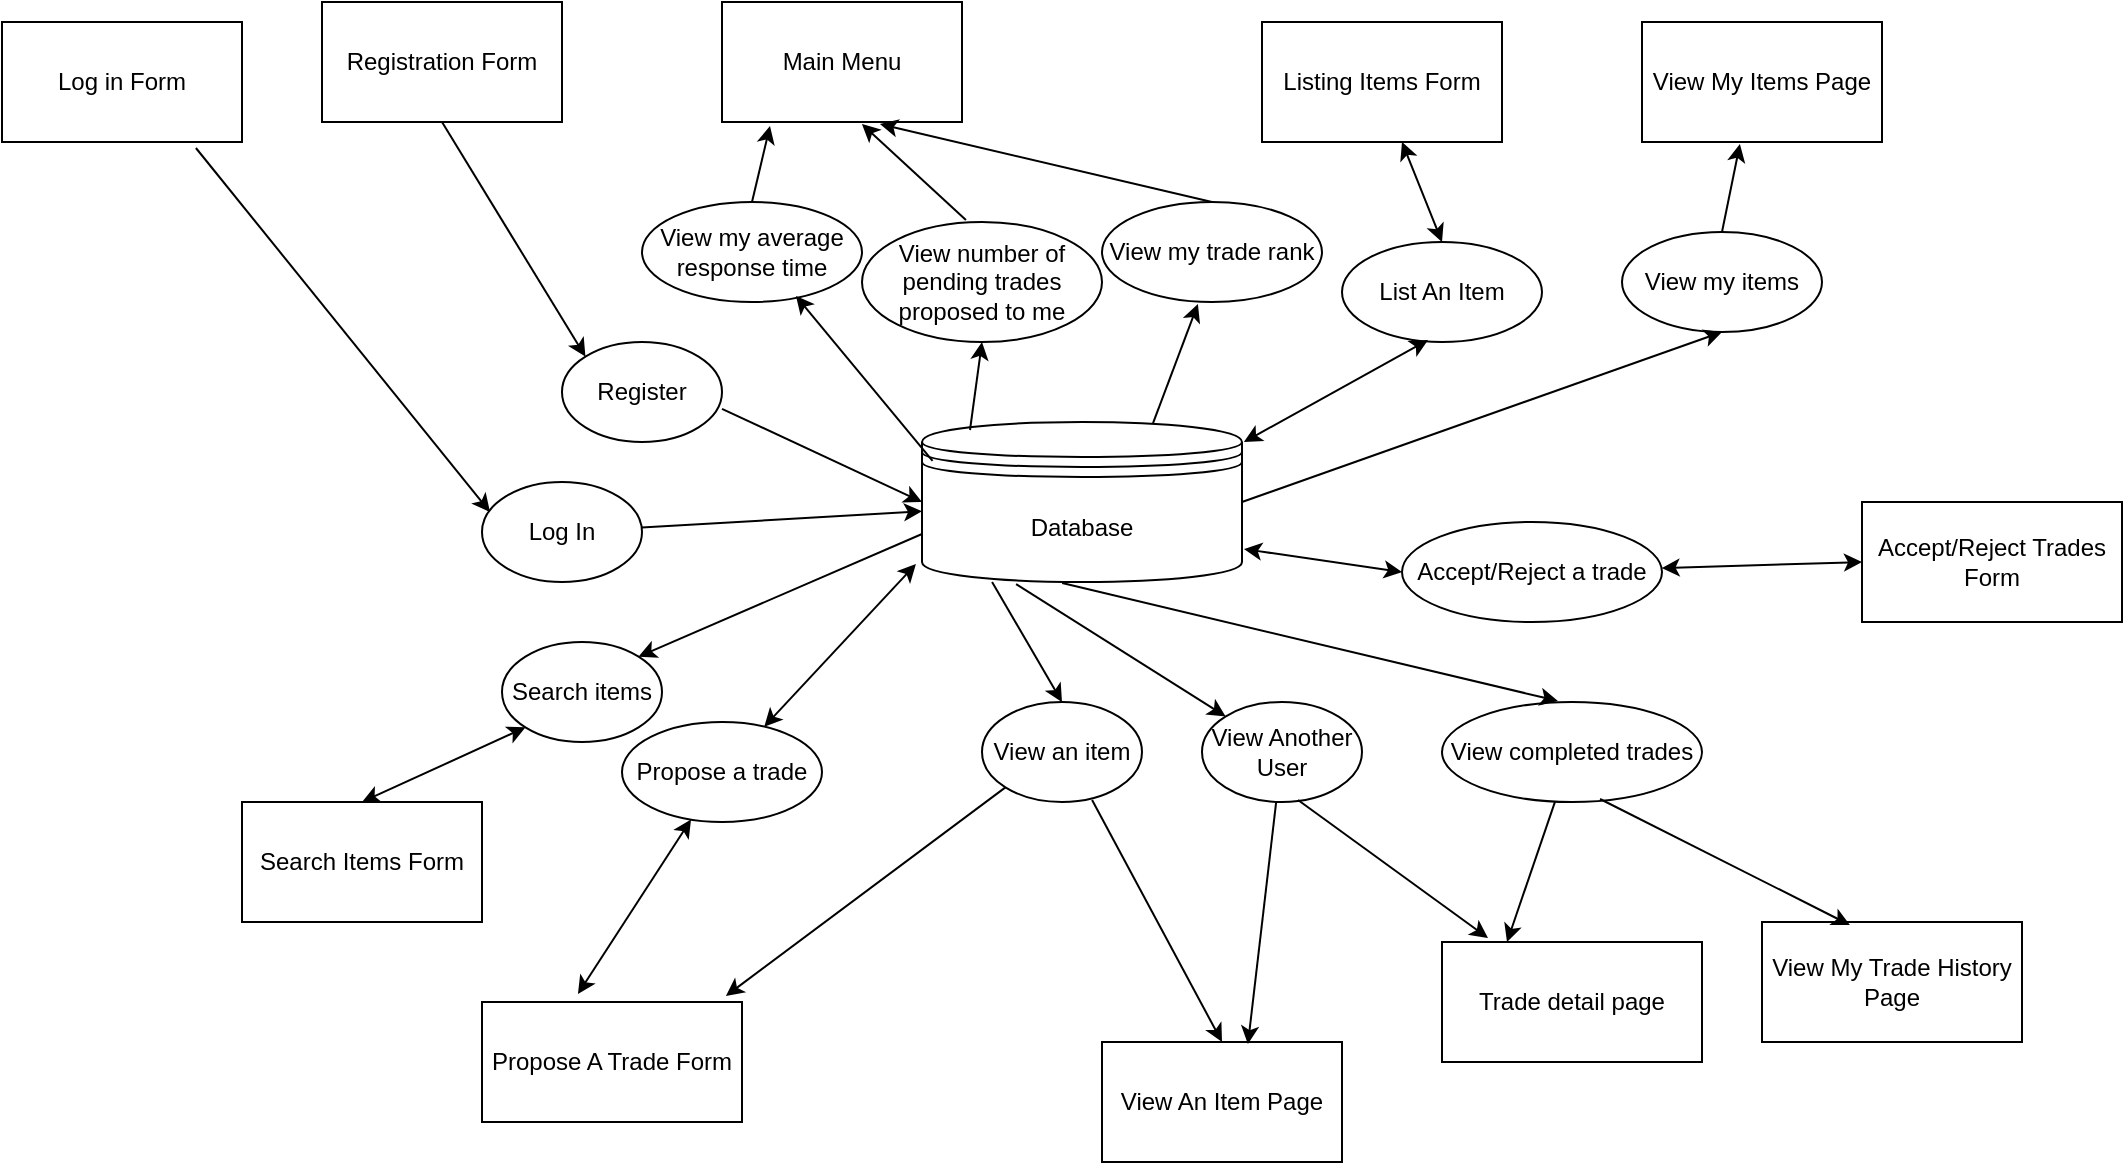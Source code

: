 <mxfile version="18.2.0" type="github">
  <diagram id="C5RBs43oDa-KdzZeNtuy" name="Page-1">
    <mxGraphModel dx="2052" dy="695" grid="1" gridSize="10" guides="0" tooltips="1" connect="1" arrows="1" fold="1" page="1" pageScale="1" pageWidth="827" pageHeight="1169" math="0" shadow="0">
      <root>
        <mxCell id="WIyWlLk6GJQsqaUBKTNV-0" />
        <mxCell id="WIyWlLk6GJQsqaUBKTNV-1" parent="WIyWlLk6GJQsqaUBKTNV-0" />
        <mxCell id="o74IPU1HKzuYtafmRivG-0" value="Database" style="shape=datastore;whiteSpace=wrap;html=1;" vertex="1" parent="WIyWlLk6GJQsqaUBKTNV-1">
          <mxGeometry x="210" y="240" width="160" height="80" as="geometry" />
        </mxCell>
        <mxCell id="o74IPU1HKzuYtafmRivG-1" value="Log in Form" style="rounded=0;whiteSpace=wrap;html=1;" vertex="1" parent="WIyWlLk6GJQsqaUBKTNV-1">
          <mxGeometry x="-250" y="40" width="120" height="60" as="geometry" />
        </mxCell>
        <mxCell id="o74IPU1HKzuYtafmRivG-2" value="Registration Form" style="rounded=0;whiteSpace=wrap;html=1;" vertex="1" parent="WIyWlLk6GJQsqaUBKTNV-1">
          <mxGeometry x="-90" y="30" width="120" height="60" as="geometry" />
        </mxCell>
        <mxCell id="o74IPU1HKzuYtafmRivG-4" value="Main Menu" style="rounded=0;whiteSpace=wrap;html=1;" vertex="1" parent="WIyWlLk6GJQsqaUBKTNV-1">
          <mxGeometry x="110" y="30" width="120" height="60" as="geometry" />
        </mxCell>
        <mxCell id="o74IPU1HKzuYtafmRivG-5" value="Listing Items Form" style="rounded=0;whiteSpace=wrap;html=1;" vertex="1" parent="WIyWlLk6GJQsqaUBKTNV-1">
          <mxGeometry x="380" y="40" width="120" height="60" as="geometry" />
        </mxCell>
        <mxCell id="o74IPU1HKzuYtafmRivG-6" value="View My Items Page" style="rounded=0;whiteSpace=wrap;html=1;" vertex="1" parent="WIyWlLk6GJQsqaUBKTNV-1">
          <mxGeometry x="570" y="40" width="120" height="60" as="geometry" />
        </mxCell>
        <mxCell id="o74IPU1HKzuYtafmRivG-7" value="Search Items Form" style="rounded=0;whiteSpace=wrap;html=1;" vertex="1" parent="WIyWlLk6GJQsqaUBKTNV-1">
          <mxGeometry x="-130" y="430" width="120" height="60" as="geometry" />
        </mxCell>
        <mxCell id="o74IPU1HKzuYtafmRivG-8" value="View An Item Page" style="rounded=0;whiteSpace=wrap;html=1;" vertex="1" parent="WIyWlLk6GJQsqaUBKTNV-1">
          <mxGeometry x="300" y="550" width="120" height="60" as="geometry" />
        </mxCell>
        <mxCell id="o74IPU1HKzuYtafmRivG-9" value="Propose A Trade Form" style="rounded=0;whiteSpace=wrap;html=1;" vertex="1" parent="WIyWlLk6GJQsqaUBKTNV-1">
          <mxGeometry x="-10" y="530" width="130" height="60" as="geometry" />
        </mxCell>
        <mxCell id="o74IPU1HKzuYtafmRivG-10" value="Accept/Reject Trades Form" style="rounded=0;whiteSpace=wrap;html=1;" vertex="1" parent="WIyWlLk6GJQsqaUBKTNV-1">
          <mxGeometry x="680" y="280" width="130" height="60" as="geometry" />
        </mxCell>
        <mxCell id="o74IPU1HKzuYtafmRivG-11" value="View My Trade History Page" style="rounded=0;whiteSpace=wrap;html=1;" vertex="1" parent="WIyWlLk6GJQsqaUBKTNV-1">
          <mxGeometry x="630" y="490" width="130" height="60" as="geometry" />
        </mxCell>
        <mxCell id="o74IPU1HKzuYtafmRivG-12" value="List An Item" style="ellipse;whiteSpace=wrap;html=1;" vertex="1" parent="WIyWlLk6GJQsqaUBKTNV-1">
          <mxGeometry x="420" y="150" width="100" height="50" as="geometry" />
        </mxCell>
        <mxCell id="o74IPU1HKzuYtafmRivG-13" value="Log In" style="ellipse;whiteSpace=wrap;html=1;" vertex="1" parent="WIyWlLk6GJQsqaUBKTNV-1">
          <mxGeometry x="-10" y="270" width="80" height="50" as="geometry" />
        </mxCell>
        <mxCell id="o74IPU1HKzuYtafmRivG-14" value="Register" style="ellipse;whiteSpace=wrap;html=1;" vertex="1" parent="WIyWlLk6GJQsqaUBKTNV-1">
          <mxGeometry x="30" y="200" width="80" height="50" as="geometry" />
        </mxCell>
        <mxCell id="o74IPU1HKzuYtafmRivG-15" value="View my average response time" style="ellipse;whiteSpace=wrap;html=1;" vertex="1" parent="WIyWlLk6GJQsqaUBKTNV-1">
          <mxGeometry x="70" y="130" width="110" height="50" as="geometry" />
        </mxCell>
        <mxCell id="o74IPU1HKzuYtafmRivG-16" value="View number of pending trades proposed to me" style="ellipse;whiteSpace=wrap;html=1;" vertex="1" parent="WIyWlLk6GJQsqaUBKTNV-1">
          <mxGeometry x="180" y="140" width="120" height="60" as="geometry" />
        </mxCell>
        <mxCell id="o74IPU1HKzuYtafmRivG-17" value="View my trade rank" style="ellipse;whiteSpace=wrap;html=1;" vertex="1" parent="WIyWlLk6GJQsqaUBKTNV-1">
          <mxGeometry x="300" y="130" width="110" height="50" as="geometry" />
        </mxCell>
        <mxCell id="o74IPU1HKzuYtafmRivG-18" value="" style="endArrow=classic;html=1;rounded=0;exitX=0.808;exitY=1.05;exitDx=0;exitDy=0;exitPerimeter=0;entryX=0.05;entryY=0.3;entryDx=0;entryDy=0;entryPerimeter=0;" edge="1" parent="WIyWlLk6GJQsqaUBKTNV-1" source="o74IPU1HKzuYtafmRivG-1" target="o74IPU1HKzuYtafmRivG-13">
          <mxGeometry width="50" height="50" relative="1" as="geometry">
            <mxPoint x="290" y="420" as="sourcePoint" />
            <mxPoint x="340" y="370" as="targetPoint" />
          </mxGeometry>
        </mxCell>
        <mxCell id="o74IPU1HKzuYtafmRivG-19" value="" style="endArrow=classic;html=1;rounded=0;" edge="1" parent="WIyWlLk6GJQsqaUBKTNV-1" source="o74IPU1HKzuYtafmRivG-13" target="o74IPU1HKzuYtafmRivG-0">
          <mxGeometry width="50" height="50" relative="1" as="geometry">
            <mxPoint x="-143.04" y="113" as="sourcePoint" />
            <mxPoint x="4" y="295" as="targetPoint" />
          </mxGeometry>
        </mxCell>
        <mxCell id="o74IPU1HKzuYtafmRivG-20" value="" style="endArrow=classic;html=1;rounded=0;entryX=0;entryY=0.5;entryDx=0;entryDy=0;" edge="1" parent="WIyWlLk6GJQsqaUBKTNV-1" target="o74IPU1HKzuYtafmRivG-0">
          <mxGeometry width="50" height="50" relative="1" as="geometry">
            <mxPoint x="110.004" y="233.414" as="sourcePoint" />
            <mxPoint x="280.46" y="216.592" as="targetPoint" />
          </mxGeometry>
        </mxCell>
        <mxCell id="o74IPU1HKzuYtafmRivG-21" value="" style="endArrow=classic;html=1;rounded=0;entryX=0;entryY=0;entryDx=0;entryDy=0;exitX=0.5;exitY=1;exitDx=0;exitDy=0;" edge="1" parent="WIyWlLk6GJQsqaUBKTNV-1" source="o74IPU1HKzuYtafmRivG-2" target="o74IPU1HKzuYtafmRivG-14">
          <mxGeometry width="50" height="50" relative="1" as="geometry">
            <mxPoint x="120.004" y="243.414" as="sourcePoint" />
            <mxPoint x="250" y="280" as="targetPoint" />
          </mxGeometry>
        </mxCell>
        <mxCell id="o74IPU1HKzuYtafmRivG-23" value="" style="endArrow=classic;html=1;rounded=0;entryX=0.7;entryY=0.94;entryDx=0;entryDy=0;entryPerimeter=0;exitX=0.033;exitY=0.243;exitDx=0;exitDy=0;exitPerimeter=0;" edge="1" parent="WIyWlLk6GJQsqaUBKTNV-1" source="o74IPU1HKzuYtafmRivG-0" target="o74IPU1HKzuYtafmRivG-15">
          <mxGeometry width="50" height="50" relative="1" as="geometry">
            <mxPoint x="290" y="420" as="sourcePoint" />
            <mxPoint x="340" y="370" as="targetPoint" />
          </mxGeometry>
        </mxCell>
        <mxCell id="o74IPU1HKzuYtafmRivG-24" value="" style="endArrow=classic;html=1;rounded=0;entryX=0.5;entryY=1;entryDx=0;entryDy=0;exitX=0.15;exitY=0.05;exitDx=0;exitDy=0;exitPerimeter=0;" edge="1" parent="WIyWlLk6GJQsqaUBKTNV-1" source="o74IPU1HKzuYtafmRivG-0" target="o74IPU1HKzuYtafmRivG-16">
          <mxGeometry width="50" height="50" relative="1" as="geometry">
            <mxPoint x="360.0" y="242.02" as="sourcePoint" />
            <mxPoint x="253.03" y="180" as="targetPoint" />
          </mxGeometry>
        </mxCell>
        <mxCell id="o74IPU1HKzuYtafmRivG-25" value="" style="endArrow=classic;html=1;rounded=0;entryX=0.436;entryY=1.02;entryDx=0;entryDy=0;exitX=0.722;exitY=0.007;exitDx=0;exitDy=0;exitPerimeter=0;entryPerimeter=0;" edge="1" parent="WIyWlLk6GJQsqaUBKTNV-1" source="o74IPU1HKzuYtafmRivG-0" target="o74IPU1HKzuYtafmRivG-17">
          <mxGeometry width="50" height="50" relative="1" as="geometry">
            <mxPoint x="263.5" y="257" as="sourcePoint" />
            <mxPoint x="270" y="210" as="targetPoint" />
          </mxGeometry>
        </mxCell>
        <mxCell id="o74IPU1HKzuYtafmRivG-26" value="" style="endArrow=classic;html=1;rounded=0;entryX=0.658;entryY=1.017;entryDx=0;entryDy=0;exitX=0.5;exitY=0;exitDx=0;exitDy=0;entryPerimeter=0;" edge="1" parent="WIyWlLk6GJQsqaUBKTNV-1" source="o74IPU1HKzuYtafmRivG-17" target="o74IPU1HKzuYtafmRivG-4">
          <mxGeometry width="50" height="50" relative="1" as="geometry">
            <mxPoint x="314.98" y="250.98" as="sourcePoint" />
            <mxPoint x="397.96" y="181" as="targetPoint" />
          </mxGeometry>
        </mxCell>
        <mxCell id="o74IPU1HKzuYtafmRivG-27" value="" style="endArrow=classic;html=1;rounded=0;exitX=0.433;exitY=-0.017;exitDx=0;exitDy=0;exitPerimeter=0;entryX=0.583;entryY=1.017;entryDx=0;entryDy=0;entryPerimeter=0;" edge="1" parent="WIyWlLk6GJQsqaUBKTNV-1" source="o74IPU1HKzuYtafmRivG-16" target="o74IPU1HKzuYtafmRivG-4">
          <mxGeometry width="50" height="50" relative="1" as="geometry">
            <mxPoint x="405" y="130" as="sourcePoint" />
            <mxPoint x="260" y="100" as="targetPoint" />
          </mxGeometry>
        </mxCell>
        <mxCell id="o74IPU1HKzuYtafmRivG-28" value="" style="endArrow=classic;html=1;rounded=0;exitX=0.5;exitY=0;exitDx=0;exitDy=0;entryX=0.2;entryY=1.033;entryDx=0;entryDy=0;entryPerimeter=0;" edge="1" parent="WIyWlLk6GJQsqaUBKTNV-1" source="o74IPU1HKzuYtafmRivG-15" target="o74IPU1HKzuYtafmRivG-4">
          <mxGeometry width="50" height="50" relative="1" as="geometry">
            <mxPoint x="263.04" y="147" as="sourcePoint" />
            <mxPoint x="259.96" y="111.02" as="targetPoint" />
          </mxGeometry>
        </mxCell>
        <mxCell id="o74IPU1HKzuYtafmRivG-31" value="View my items" style="ellipse;whiteSpace=wrap;html=1;" vertex="1" parent="WIyWlLk6GJQsqaUBKTNV-1">
          <mxGeometry x="560" y="145" width="100" height="50" as="geometry" />
        </mxCell>
        <mxCell id="o74IPU1HKzuYtafmRivG-32" value="" style="endArrow=classic;html=1;rounded=0;entryX=0.5;entryY=1;entryDx=0;entryDy=0;exitX=1;exitY=0.5;exitDx=0;exitDy=0;" edge="1" parent="WIyWlLk6GJQsqaUBKTNV-1" source="o74IPU1HKzuYtafmRivG-0" target="o74IPU1HKzuYtafmRivG-31">
          <mxGeometry width="50" height="50" relative="1" as="geometry">
            <mxPoint x="455.117" y="206.684" as="sourcePoint" />
            <mxPoint x="339.01" y="307.96" as="targetPoint" />
          </mxGeometry>
        </mxCell>
        <mxCell id="o74IPU1HKzuYtafmRivG-33" value="" style="endArrow=classic;html=1;rounded=0;entryX=0.408;entryY=1.017;entryDx=0;entryDy=0;exitX=0.5;exitY=0;exitDx=0;exitDy=0;entryPerimeter=0;" edge="1" parent="WIyWlLk6GJQsqaUBKTNV-1" source="o74IPU1HKzuYtafmRivG-31" target="o74IPU1HKzuYtafmRivG-6">
          <mxGeometry width="50" height="50" relative="1" as="geometry">
            <mxPoint x="340" y="320" as="sourcePoint" />
            <mxPoint x="620" y="205" as="targetPoint" />
          </mxGeometry>
        </mxCell>
        <mxCell id="o74IPU1HKzuYtafmRivG-35" value="Search items" style="ellipse;whiteSpace=wrap;html=1;" vertex="1" parent="WIyWlLk6GJQsqaUBKTNV-1">
          <mxGeometry y="350" width="80" height="50" as="geometry" />
        </mxCell>
        <mxCell id="o74IPU1HKzuYtafmRivG-37" value="" style="endArrow=classic;startArrow=classic;html=1;rounded=0;entryX=0;entryY=1;entryDx=0;entryDy=0;exitX=0.5;exitY=0;exitDx=0;exitDy=0;" edge="1" parent="WIyWlLk6GJQsqaUBKTNV-1" source="o74IPU1HKzuYtafmRivG-7" target="o74IPU1HKzuYtafmRivG-35">
          <mxGeometry width="50" height="50" relative="1" as="geometry">
            <mxPoint x="270" y="420" as="sourcePoint" />
            <mxPoint x="320" y="370" as="targetPoint" />
          </mxGeometry>
        </mxCell>
        <mxCell id="o74IPU1HKzuYtafmRivG-38" value="" style="endArrow=classic;html=1;rounded=0;entryX=1;entryY=0;entryDx=0;entryDy=0;exitX=0;exitY=0.7;exitDx=0;exitDy=0;" edge="1" parent="WIyWlLk6GJQsqaUBKTNV-1" source="o74IPU1HKzuYtafmRivG-0" target="o74IPU1HKzuYtafmRivG-35">
          <mxGeometry width="50" height="50" relative="1" as="geometry">
            <mxPoint x="270" y="420" as="sourcePoint" />
            <mxPoint x="320" y="370" as="targetPoint" />
          </mxGeometry>
        </mxCell>
        <mxCell id="o74IPU1HKzuYtafmRivG-39" value="" style="endArrow=classic;startArrow=classic;html=1;rounded=0;exitX=0.5;exitY=0;exitDx=0;exitDy=0;" edge="1" parent="WIyWlLk6GJQsqaUBKTNV-1" source="o74IPU1HKzuYtafmRivG-12">
          <mxGeometry width="50" height="50" relative="1" as="geometry">
            <mxPoint x="400" y="150" as="sourcePoint" />
            <mxPoint x="450" y="100" as="targetPoint" />
          </mxGeometry>
        </mxCell>
        <mxCell id="o74IPU1HKzuYtafmRivG-40" value="" style="endArrow=classic;startArrow=classic;html=1;rounded=0;exitX=1.006;exitY=0.125;exitDx=0;exitDy=0;entryX=0.43;entryY=0.98;entryDx=0;entryDy=0;entryPerimeter=0;exitPerimeter=0;" edge="1" parent="WIyWlLk6GJQsqaUBKTNV-1" source="o74IPU1HKzuYtafmRivG-0" target="o74IPU1HKzuYtafmRivG-12">
          <mxGeometry width="50" height="50" relative="1" as="geometry">
            <mxPoint x="414" y="230" as="sourcePoint" />
            <mxPoint x="394" y="180" as="targetPoint" />
          </mxGeometry>
        </mxCell>
        <mxCell id="o74IPU1HKzuYtafmRivG-41" value="View an item" style="ellipse;whiteSpace=wrap;html=1;" vertex="1" parent="WIyWlLk6GJQsqaUBKTNV-1">
          <mxGeometry x="240" y="380" width="80" height="50" as="geometry" />
        </mxCell>
        <mxCell id="o74IPU1HKzuYtafmRivG-42" value="" style="endArrow=classic;html=1;rounded=0;entryX=0.5;entryY=0;entryDx=0;entryDy=0;exitX=0.219;exitY=1;exitDx=0;exitDy=0;exitPerimeter=0;" edge="1" parent="WIyWlLk6GJQsqaUBKTNV-1" source="o74IPU1HKzuYtafmRivG-0" target="o74IPU1HKzuYtafmRivG-41">
          <mxGeometry width="50" height="50" relative="1" as="geometry">
            <mxPoint x="240" y="306" as="sourcePoint" />
            <mxPoint x="78.284" y="367.322" as="targetPoint" />
          </mxGeometry>
        </mxCell>
        <mxCell id="o74IPU1HKzuYtafmRivG-43" value="" style="endArrow=classic;html=1;rounded=0;entryX=0.5;entryY=0;entryDx=0;entryDy=0;exitX=0.688;exitY=0.98;exitDx=0;exitDy=0;exitPerimeter=0;" edge="1" parent="WIyWlLk6GJQsqaUBKTNV-1" source="o74IPU1HKzuYtafmRivG-41" target="o74IPU1HKzuYtafmRivG-8">
          <mxGeometry width="50" height="50" relative="1" as="geometry">
            <mxPoint x="180" y="390" as="sourcePoint" />
            <mxPoint x="200" y="360" as="targetPoint" />
          </mxGeometry>
        </mxCell>
        <mxCell id="o74IPU1HKzuYtafmRivG-44" value="" style="endArrow=classic;startArrow=classic;html=1;rounded=0;entryX=-0.019;entryY=0.888;entryDx=0;entryDy=0;entryPerimeter=0;" edge="1" parent="WIyWlLk6GJQsqaUBKTNV-1" source="o74IPU1HKzuYtafmRivG-45" target="o74IPU1HKzuYtafmRivG-0">
          <mxGeometry width="50" height="50" relative="1" as="geometry">
            <mxPoint x="325" y="380" as="sourcePoint" />
            <mxPoint x="325" y="320" as="targetPoint" />
          </mxGeometry>
        </mxCell>
        <mxCell id="o74IPU1HKzuYtafmRivG-45" value="Propose a trade" style="ellipse;whiteSpace=wrap;html=1;" vertex="1" parent="WIyWlLk6GJQsqaUBKTNV-1">
          <mxGeometry x="60" y="390" width="100" height="50" as="geometry" />
        </mxCell>
        <mxCell id="o74IPU1HKzuYtafmRivG-47" value="" style="endArrow=classic;startArrow=classic;html=1;rounded=0;entryX=0.369;entryY=-0.067;entryDx=0;entryDy=0;entryPerimeter=0;" edge="1" parent="WIyWlLk6GJQsqaUBKTNV-1" source="o74IPU1HKzuYtafmRivG-45" target="o74IPU1HKzuYtafmRivG-9">
          <mxGeometry width="50" height="50" relative="1" as="geometry">
            <mxPoint x="520" y="390" as="sourcePoint" />
            <mxPoint x="335" y="330" as="targetPoint" />
          </mxGeometry>
        </mxCell>
        <mxCell id="o74IPU1HKzuYtafmRivG-48" value="Accept/Reject a trade" style="ellipse;whiteSpace=wrap;html=1;" vertex="1" parent="WIyWlLk6GJQsqaUBKTNV-1">
          <mxGeometry x="450" y="290" width="130" height="50" as="geometry" />
        </mxCell>
        <mxCell id="o74IPU1HKzuYtafmRivG-50" value="" style="endArrow=classic;startArrow=classic;html=1;rounded=0;exitX=0;exitY=0.5;exitDx=0;exitDy=0;" edge="1" parent="WIyWlLk6GJQsqaUBKTNV-1" source="o74IPU1HKzuYtafmRivG-10" target="o74IPU1HKzuYtafmRivG-48">
          <mxGeometry width="50" height="50" relative="1" as="geometry">
            <mxPoint x="415.462" y="348.814" as="sourcePoint" />
            <mxPoint x="363.04" y="331.04" as="targetPoint" />
          </mxGeometry>
        </mxCell>
        <mxCell id="o74IPU1HKzuYtafmRivG-51" value="View completed trades" style="ellipse;whiteSpace=wrap;html=1;" vertex="1" parent="WIyWlLk6GJQsqaUBKTNV-1">
          <mxGeometry x="470" y="380" width="130" height="50" as="geometry" />
        </mxCell>
        <mxCell id="o74IPU1HKzuYtafmRivG-53" value="" style="endArrow=classic;startArrow=classic;html=1;rounded=0;entryX=1.006;entryY=0.794;entryDx=0;entryDy=0;exitX=0;exitY=0.5;exitDx=0;exitDy=0;entryPerimeter=0;" edge="1" parent="WIyWlLk6GJQsqaUBKTNV-1" source="o74IPU1HKzuYtafmRivG-48" target="o74IPU1HKzuYtafmRivG-0">
          <mxGeometry width="50" height="50" relative="1" as="geometry">
            <mxPoint x="500" y="315" as="sourcePoint" />
            <mxPoint x="400" y="306" as="targetPoint" />
          </mxGeometry>
        </mxCell>
        <mxCell id="o74IPU1HKzuYtafmRivG-56" value="Trade detail page" style="rounded=0;whiteSpace=wrap;html=1;" vertex="1" parent="WIyWlLk6GJQsqaUBKTNV-1">
          <mxGeometry x="470" y="500" width="130" height="60" as="geometry" />
        </mxCell>
        <mxCell id="o74IPU1HKzuYtafmRivG-57" value="" style="endArrow=classic;html=1;rounded=0;exitX=0.438;exitY=1.006;exitDx=0;exitDy=0;entryX=0.446;entryY=-0.01;entryDx=0;entryDy=0;entryPerimeter=0;exitPerimeter=0;" edge="1" parent="WIyWlLk6GJQsqaUBKTNV-1" source="o74IPU1HKzuYtafmRivG-0" target="o74IPU1HKzuYtafmRivG-51">
          <mxGeometry width="50" height="50" relative="1" as="geometry">
            <mxPoint x="250" y="420" as="sourcePoint" />
            <mxPoint x="470" y="310" as="targetPoint" />
          </mxGeometry>
        </mxCell>
        <mxCell id="o74IPU1HKzuYtafmRivG-62" value="" style="endArrow=classic;html=1;rounded=0;exitX=0.608;exitY=0.97;exitDx=0;exitDy=0;entryX=0.338;entryY=0.025;entryDx=0;entryDy=0;exitPerimeter=0;entryPerimeter=0;" edge="1" parent="WIyWlLk6GJQsqaUBKTNV-1" source="o74IPU1HKzuYtafmRivG-51" target="o74IPU1HKzuYtafmRivG-11">
          <mxGeometry width="50" height="50" relative="1" as="geometry">
            <mxPoint x="400" y="306" as="sourcePoint" />
            <mxPoint x="491.04" y="318.5" as="targetPoint" />
          </mxGeometry>
        </mxCell>
        <mxCell id="o74IPU1HKzuYtafmRivG-63" value="" style="endArrow=classic;html=1;rounded=0;entryX=0.25;entryY=0;entryDx=0;entryDy=0;" edge="1" parent="WIyWlLk6GJQsqaUBKTNV-1" source="o74IPU1HKzuYtafmRivG-51" target="o74IPU1HKzuYtafmRivG-56">
          <mxGeometry width="50" height="50" relative="1" as="geometry">
            <mxPoint x="620" y="325" as="sourcePoint" />
            <mxPoint x="680" y="325" as="targetPoint" />
          </mxGeometry>
        </mxCell>
        <mxCell id="o74IPU1HKzuYtafmRivG-64" value="View Another User" style="ellipse;whiteSpace=wrap;html=1;" vertex="1" parent="WIyWlLk6GJQsqaUBKTNV-1">
          <mxGeometry x="350" y="380" width="80" height="50" as="geometry" />
        </mxCell>
        <mxCell id="o74IPU1HKzuYtafmRivG-65" value="" style="endArrow=classic;html=1;rounded=0;exitX=0.294;exitY=1.013;exitDx=0;exitDy=0;exitPerimeter=0;" edge="1" parent="WIyWlLk6GJQsqaUBKTNV-1" source="o74IPU1HKzuYtafmRivG-0" target="o74IPU1HKzuYtafmRivG-64">
          <mxGeometry width="50" height="50" relative="1" as="geometry">
            <mxPoint x="275.04" y="330" as="sourcePoint" />
            <mxPoint x="140" y="390" as="targetPoint" />
          </mxGeometry>
        </mxCell>
        <mxCell id="o74IPU1HKzuYtafmRivG-66" value="" style="endArrow=classic;html=1;rounded=0;entryX=0.608;entryY=0.017;entryDx=0;entryDy=0;entryPerimeter=0;" edge="1" parent="WIyWlLk6GJQsqaUBKTNV-1" source="o74IPU1HKzuYtafmRivG-64" target="o74IPU1HKzuYtafmRivG-8">
          <mxGeometry width="50" height="50" relative="1" as="geometry">
            <mxPoint x="287.04" y="331.04" as="sourcePoint" />
            <mxPoint x="253.345" y="391.432" as="targetPoint" />
          </mxGeometry>
        </mxCell>
        <mxCell id="o74IPU1HKzuYtafmRivG-67" value="" style="endArrow=classic;html=1;rounded=0;entryX=0.177;entryY=-0.033;entryDx=0;entryDy=0;entryPerimeter=0;exitX=0.6;exitY=0.98;exitDx=0;exitDy=0;exitPerimeter=0;" edge="1" parent="WIyWlLk6GJQsqaUBKTNV-1" source="o74IPU1HKzuYtafmRivG-64" target="o74IPU1HKzuYtafmRivG-56">
          <mxGeometry width="50" height="50" relative="1" as="geometry">
            <mxPoint x="212.856" y="433.362" as="sourcePoint" />
            <mxPoint x="104" y="507" as="targetPoint" />
          </mxGeometry>
        </mxCell>
        <mxCell id="o74IPU1HKzuYtafmRivG-69" value="" style="endArrow=classic;html=1;rounded=0;entryX=0.938;entryY=-0.05;entryDx=0;entryDy=0;exitX=0;exitY=1;exitDx=0;exitDy=0;entryPerimeter=0;" edge="1" parent="WIyWlLk6GJQsqaUBKTNV-1" source="o74IPU1HKzuYtafmRivG-41" target="o74IPU1HKzuYtafmRivG-9">
          <mxGeometry width="50" height="50" relative="1" as="geometry">
            <mxPoint x="275.04" y="330" as="sourcePoint" />
            <mxPoint x="220" y="390" as="targetPoint" />
          </mxGeometry>
        </mxCell>
      </root>
    </mxGraphModel>
  </diagram>
</mxfile>
